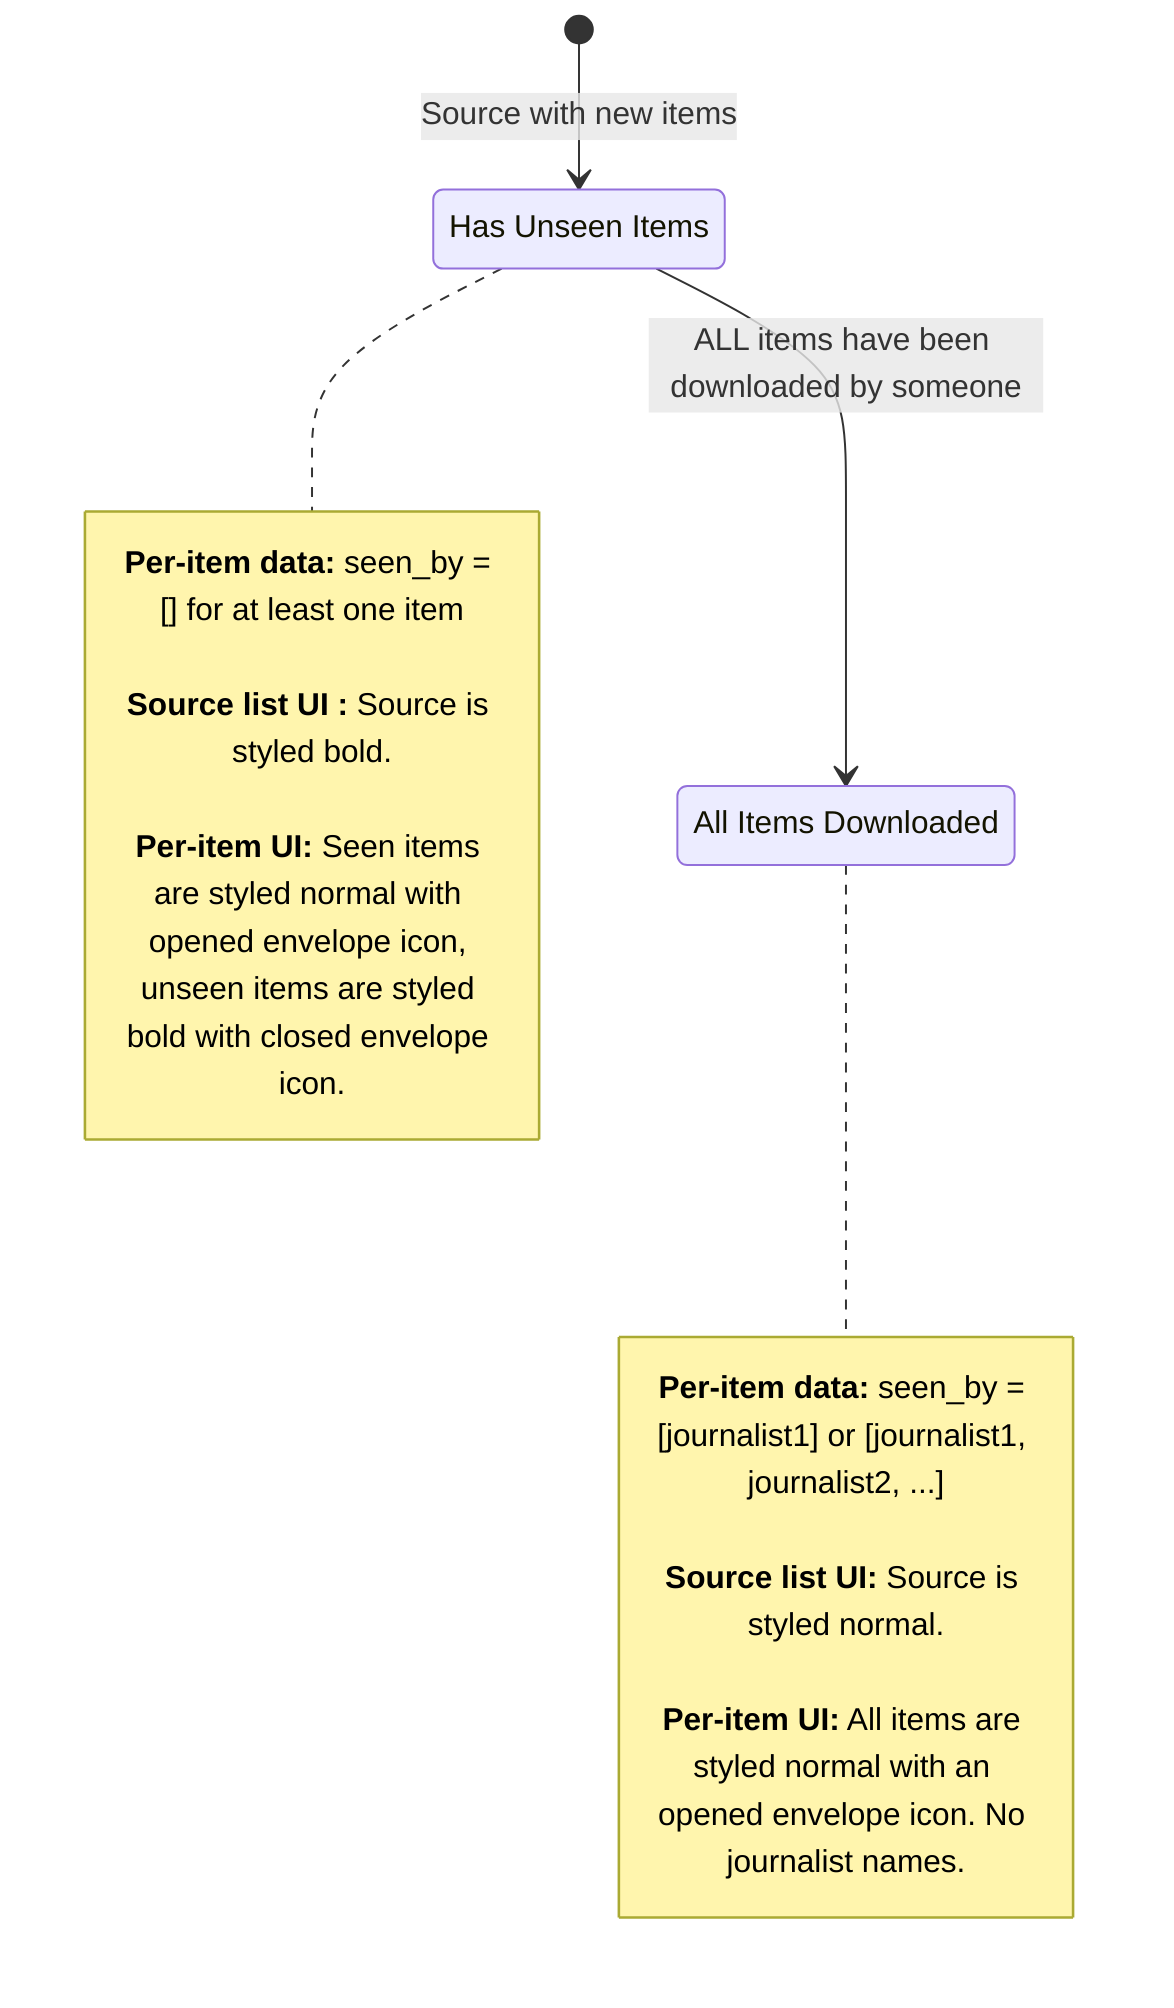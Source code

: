 stateDiagram-v2
          [*] --> Unseen_Global: Source with new items

          state "Has Unseen Items" as Unseen_Global
          state "All Items Downloaded" as Seen_Global

          Unseen_Global --> Seen_Global: ALL items have been downloaded by someone

          note right of Unseen_Global
              <b>Per-item data:</b> seen_by = [] for at least one item<br>
              <b>Source list UI :</b> Source is styled bold.<br>
              <b>Per-item UI:</b> Seen items are styled normal with opened envelope icon, unseen items are styled bold with closed envelope icon.
          end note

          note right of Seen_Global
              <b>Per-item data:</b> seen_by = [journalist1] or [journalist1, journalist2, ...]<br>
              <b>Source list UI:</b> Source is styled normal.<br>
              <b>Per-item UI:</b> All items are styled normal with an opened envelope icon. No journalist names.
          end note